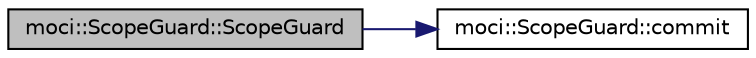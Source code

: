 digraph "moci::ScopeGuard::ScopeGuard"
{
 // INTERACTIVE_SVG=YES
  edge [fontname="Helvetica",fontsize="10",labelfontname="Helvetica",labelfontsize="10"];
  node [fontname="Helvetica",fontsize="10",shape=record];
  rankdir="LR";
  Node1 [label="moci::ScopeGuard::ScopeGuard",height=0.2,width=0.4,color="black", fillcolor="grey75", style="filled", fontcolor="black"];
  Node1 -> Node2 [color="midnightblue",fontsize="10",style="solid",fontname="Helvetica"];
  Node2 [label="moci::ScopeGuard::commit",height=0.2,width=0.4,color="black", fillcolor="white", style="filled",URL="$classmoci_1_1ScopeGuard.html#ace38e013d5cbfa8a51616238b438a413"];
}
